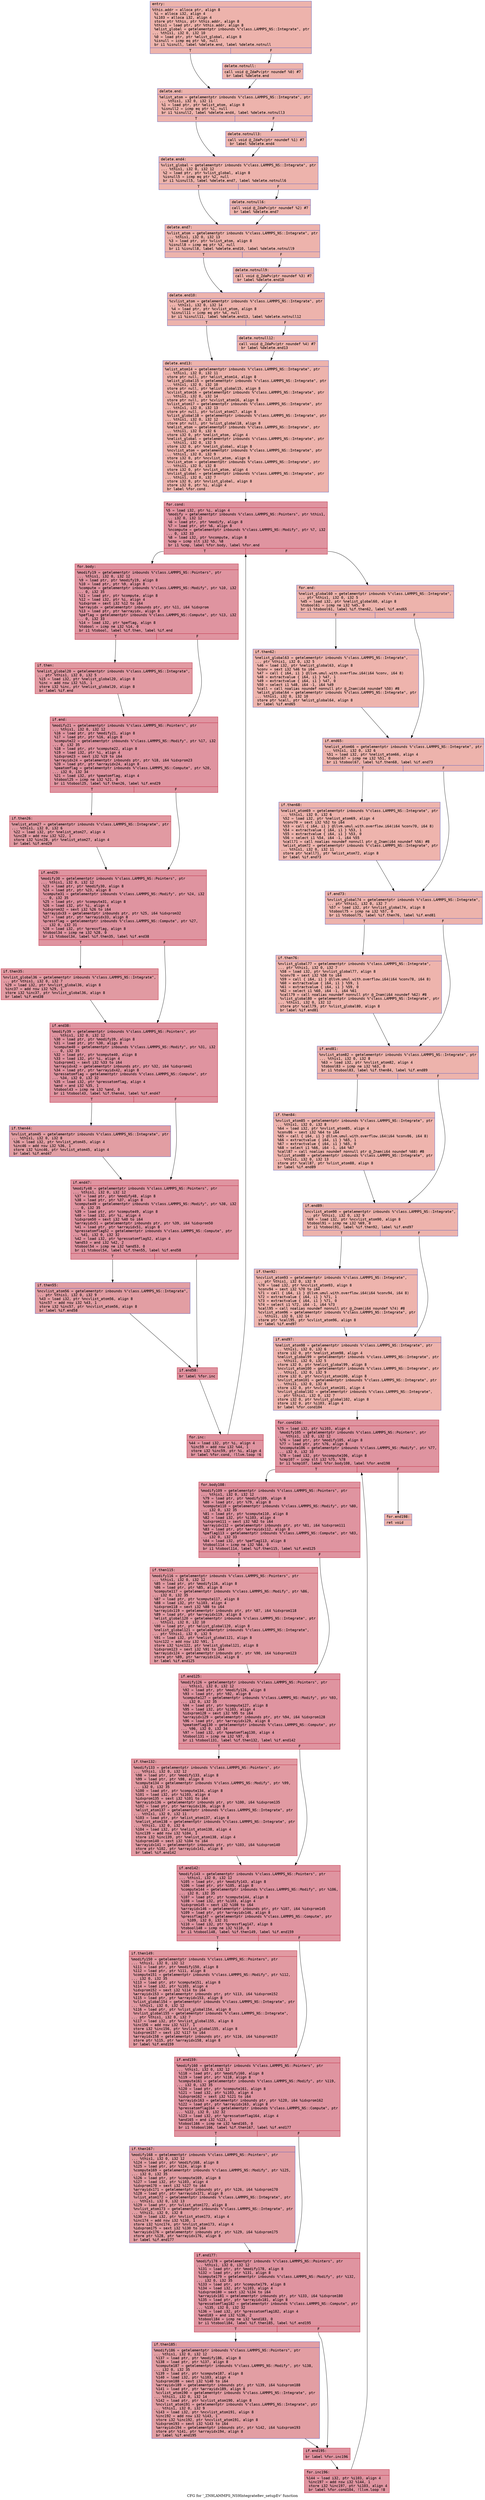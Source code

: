digraph "CFG for '_ZN9LAMMPS_NS9Integrate8ev_setupEv' function" {
	label="CFG for '_ZN9LAMMPS_NS9Integrate8ev_setupEv' function";

	Node0x5579995ed3d0 [shape=record,color="#3d50c3ff", style=filled, fillcolor="#d6524470" fontname="Courier",label="{entry:\l|  %this.addr = alloca ptr, align 8\l  %i = alloca i32, align 4\l  %i103 = alloca i32, align 4\l  store ptr %this, ptr %this.addr, align 8\l  %this1 = load ptr, ptr %this.addr, align 8\l  %elist_global = getelementptr inbounds %\"class.LAMMPS_NS::Integrate\", ptr\l... %this1, i32 0, i32 10\l  %0 = load ptr, ptr %elist_global, align 8\l  %isnull = icmp eq ptr %0, null\l  br i1 %isnull, label %delete.end, label %delete.notnull\l|{<s0>T|<s1>F}}"];
	Node0x5579995ed3d0:s0 -> Node0x5579995ed8a0[tooltip="entry -> delete.end\nProbability 37.50%" ];
	Node0x5579995ed3d0:s1 -> Node0x5579995ed920[tooltip="entry -> delete.notnull\nProbability 62.50%" ];
	Node0x5579995ed920 [shape=record,color="#3d50c3ff", style=filled, fillcolor="#d8564670" fontname="Courier",label="{delete.notnull:\l|  call void @_ZdaPv(ptr noundef %0) #7\l  br label %delete.end\l}"];
	Node0x5579995ed920 -> Node0x5579995ed8a0[tooltip="delete.notnull -> delete.end\nProbability 100.00%" ];
	Node0x5579995ed8a0 [shape=record,color="#3d50c3ff", style=filled, fillcolor="#d6524470" fontname="Courier",label="{delete.end:\l|  %elist_atom = getelementptr inbounds %\"class.LAMMPS_NS::Integrate\", ptr\l... %this1, i32 0, i32 11\l  %1 = load ptr, ptr %elist_atom, align 8\l  %isnull2 = icmp eq ptr %1, null\l  br i1 %isnull2, label %delete.end4, label %delete.notnull3\l|{<s0>T|<s1>F}}"];
	Node0x5579995ed8a0:s0 -> Node0x5579995eddf0[tooltip="delete.end -> delete.end4\nProbability 37.50%" ];
	Node0x5579995ed8a0:s1 -> Node0x5579995ed2d0[tooltip="delete.end -> delete.notnull3\nProbability 62.50%" ];
	Node0x5579995ed2d0 [shape=record,color="#3d50c3ff", style=filled, fillcolor="#d8564670" fontname="Courier",label="{delete.notnull3:\l|  call void @_ZdaPv(ptr noundef %1) #7\l  br label %delete.end4\l}"];
	Node0x5579995ed2d0 -> Node0x5579995eddf0[tooltip="delete.notnull3 -> delete.end4\nProbability 100.00%" ];
	Node0x5579995eddf0 [shape=record,color="#3d50c3ff", style=filled, fillcolor="#d6524470" fontname="Courier",label="{delete.end4:\l|  %vlist_global = getelementptr inbounds %\"class.LAMMPS_NS::Integrate\", ptr\l... %this1, i32 0, i32 12\l  %2 = load ptr, ptr %vlist_global, align 8\l  %isnull5 = icmp eq ptr %2, null\l  br i1 %isnull5, label %delete.end7, label %delete.notnull6\l|{<s0>T|<s1>F}}"];
	Node0x5579995eddf0:s0 -> Node0x5579995ee430[tooltip="delete.end4 -> delete.end7\nProbability 37.50%" ];
	Node0x5579995eddf0:s1 -> Node0x5579995ee480[tooltip="delete.end4 -> delete.notnull6\nProbability 62.50%" ];
	Node0x5579995ee480 [shape=record,color="#3d50c3ff", style=filled, fillcolor="#d8564670" fontname="Courier",label="{delete.notnull6:\l|  call void @_ZdaPv(ptr noundef %2) #7\l  br label %delete.end7\l}"];
	Node0x5579995ee480 -> Node0x5579995ee430[tooltip="delete.notnull6 -> delete.end7\nProbability 100.00%" ];
	Node0x5579995ee430 [shape=record,color="#3d50c3ff", style=filled, fillcolor="#d6524470" fontname="Courier",label="{delete.end7:\l|  %vlist_atom = getelementptr inbounds %\"class.LAMMPS_NS::Integrate\", ptr\l... %this1, i32 0, i32 13\l  %3 = load ptr, ptr %vlist_atom, align 8\l  %isnull8 = icmp eq ptr %3, null\l  br i1 %isnull8, label %delete.end10, label %delete.notnull9\l|{<s0>T|<s1>F}}"];
	Node0x5579995ee430:s0 -> Node0x5579995ee950[tooltip="delete.end7 -> delete.end10\nProbability 37.50%" ];
	Node0x5579995ee430:s1 -> Node0x5579995ee9d0[tooltip="delete.end7 -> delete.notnull9\nProbability 62.50%" ];
	Node0x5579995ee9d0 [shape=record,color="#3d50c3ff", style=filled, fillcolor="#d8564670" fontname="Courier",label="{delete.notnull9:\l|  call void @_ZdaPv(ptr noundef %3) #7\l  br label %delete.end10\l}"];
	Node0x5579995ee9d0 -> Node0x5579995ee950[tooltip="delete.notnull9 -> delete.end10\nProbability 100.00%" ];
	Node0x5579995ee950 [shape=record,color="#3d50c3ff", style=filled, fillcolor="#d6524470" fontname="Courier",label="{delete.end10:\l|  %cvlist_atom = getelementptr inbounds %\"class.LAMMPS_NS::Integrate\", ptr\l... %this1, i32 0, i32 14\l  %4 = load ptr, ptr %cvlist_atom, align 8\l  %isnull11 = icmp eq ptr %4, null\l  br i1 %isnull11, label %delete.end13, label %delete.notnull12\l|{<s0>T|<s1>F}}"];
	Node0x5579995ee950:s0 -> Node0x5579995eeed0[tooltip="delete.end10 -> delete.end13\nProbability 37.50%" ];
	Node0x5579995ee950:s1 -> Node0x5579995ef2a0[tooltip="delete.end10 -> delete.notnull12\nProbability 62.50%" ];
	Node0x5579995ef2a0 [shape=record,color="#3d50c3ff", style=filled, fillcolor="#d8564670" fontname="Courier",label="{delete.notnull12:\l|  call void @_ZdaPv(ptr noundef %4) #7\l  br label %delete.end13\l}"];
	Node0x5579995ef2a0 -> Node0x5579995eeed0[tooltip="delete.notnull12 -> delete.end13\nProbability 100.00%" ];
	Node0x5579995eeed0 [shape=record,color="#3d50c3ff", style=filled, fillcolor="#d6524470" fontname="Courier",label="{delete.end13:\l|  %elist_atom14 = getelementptr inbounds %\"class.LAMMPS_NS::Integrate\", ptr\l... %this1, i32 0, i32 11\l  store ptr null, ptr %elist_atom14, align 8\l  %elist_global15 = getelementptr inbounds %\"class.LAMMPS_NS::Integrate\", ptr\l... %this1, i32 0, i32 10\l  store ptr null, ptr %elist_global15, align 8\l  %cvlist_atom16 = getelementptr inbounds %\"class.LAMMPS_NS::Integrate\", ptr\l... %this1, i32 0, i32 14\l  store ptr null, ptr %cvlist_atom16, align 8\l  %vlist_atom17 = getelementptr inbounds %\"class.LAMMPS_NS::Integrate\", ptr\l... %this1, i32 0, i32 13\l  store ptr null, ptr %vlist_atom17, align 8\l  %vlist_global18 = getelementptr inbounds %\"class.LAMMPS_NS::Integrate\", ptr\l... %this1, i32 0, i32 12\l  store ptr null, ptr %vlist_global18, align 8\l  %nelist_atom = getelementptr inbounds %\"class.LAMMPS_NS::Integrate\", ptr\l... %this1, i32 0, i32 6\l  store i32 0, ptr %nelist_atom, align 4\l  %nelist_global = getelementptr inbounds %\"class.LAMMPS_NS::Integrate\", ptr\l... %this1, i32 0, i32 5\l  store i32 0, ptr %nelist_global, align 8\l  %ncvlist_atom = getelementptr inbounds %\"class.LAMMPS_NS::Integrate\", ptr\l... %this1, i32 0, i32 9\l  store i32 0, ptr %ncvlist_atom, align 8\l  %nvlist_atom = getelementptr inbounds %\"class.LAMMPS_NS::Integrate\", ptr\l... %this1, i32 0, i32 8\l  store i32 0, ptr %nvlist_atom, align 4\l  %nvlist_global = getelementptr inbounds %\"class.LAMMPS_NS::Integrate\", ptr\l... %this1, i32 0, i32 7\l  store i32 0, ptr %nvlist_global, align 8\l  store i32 0, ptr %i, align 4\l  br label %for.cond\l}"];
	Node0x5579995eeed0 -> Node0x5579995f0560[tooltip="delete.end13 -> for.cond\nProbability 100.00%" ];
	Node0x5579995f0560 [shape=record,color="#b70d28ff", style=filled, fillcolor="#b70d2870" fontname="Courier",label="{for.cond:\l|  %5 = load i32, ptr %i, align 4\l  %modify = getelementptr inbounds %\"class.LAMMPS_NS::Pointers\", ptr %this1,\l... i32 0, i32 12\l  %6 = load ptr, ptr %modify, align 8\l  %7 = load ptr, ptr %6, align 8\l  %ncompute = getelementptr inbounds %\"class.LAMMPS_NS::Modify\", ptr %7, i32\l... 0, i32 33\l  %8 = load i32, ptr %ncompute, align 8\l  %cmp = icmp slt i32 %5, %8\l  br i1 %cmp, label %for.body, label %for.end\l|{<s0>T|<s1>F}}"];
	Node0x5579995f0560:s0 -> Node0x5579995f0ae0[tooltip="for.cond -> for.body\nProbability 96.88%" ];
	Node0x5579995f0560:s1 -> Node0x5579995f0b60[tooltip="for.cond -> for.end\nProbability 3.12%" ];
	Node0x5579995f0ae0 [shape=record,color="#b70d28ff", style=filled, fillcolor="#b70d2870" fontname="Courier",label="{for.body:\l|  %modify19 = getelementptr inbounds %\"class.LAMMPS_NS::Pointers\", ptr\l... %this1, i32 0, i32 12\l  %9 = load ptr, ptr %modify19, align 8\l  %10 = load ptr, ptr %9, align 8\l  %compute = getelementptr inbounds %\"class.LAMMPS_NS::Modify\", ptr %10, i32\l... 0, i32 35\l  %11 = load ptr, ptr %compute, align 8\l  %12 = load i32, ptr %i, align 4\l  %idxprom = sext i32 %12 to i64\l  %arrayidx = getelementptr inbounds ptr, ptr %11, i64 %idxprom\l  %13 = load ptr, ptr %arrayidx, align 8\l  %peflag = getelementptr inbounds %\"class.LAMMPS_NS::Compute\", ptr %13, i32\l... 0, i32 33\l  %14 = load i32, ptr %peflag, align 8\l  %tobool = icmp ne i32 %14, 0\l  br i1 %tobool, label %if.then, label %if.end\l|{<s0>T|<s1>F}}"];
	Node0x5579995f0ae0:s0 -> Node0x5579995e8540[tooltip="for.body -> if.then\nProbability 62.50%" ];
	Node0x5579995f0ae0:s1 -> Node0x5579995e8bd0[tooltip="for.body -> if.end\nProbability 37.50%" ];
	Node0x5579995e8540 [shape=record,color="#b70d28ff", style=filled, fillcolor="#bb1b2c70" fontname="Courier",label="{if.then:\l|  %nelist_global20 = getelementptr inbounds %\"class.LAMMPS_NS::Integrate\",\l... ptr %this1, i32 0, i32 5\l  %15 = load i32, ptr %nelist_global20, align 8\l  %inc = add nsw i32 %15, 1\l  store i32 %inc, ptr %nelist_global20, align 8\l  br label %if.end\l}"];
	Node0x5579995e8540 -> Node0x5579995e8bd0[tooltip="if.then -> if.end\nProbability 100.00%" ];
	Node0x5579995e8bd0 [shape=record,color="#b70d28ff", style=filled, fillcolor="#b70d2870" fontname="Courier",label="{if.end:\l|  %modify21 = getelementptr inbounds %\"class.LAMMPS_NS::Pointers\", ptr\l... %this1, i32 0, i32 12\l  %16 = load ptr, ptr %modify21, align 8\l  %17 = load ptr, ptr %16, align 8\l  %compute22 = getelementptr inbounds %\"class.LAMMPS_NS::Modify\", ptr %17, i32\l... 0, i32 35\l  %18 = load ptr, ptr %compute22, align 8\l  %19 = load i32, ptr %i, align 4\l  %idxprom23 = sext i32 %19 to i64\l  %arrayidx24 = getelementptr inbounds ptr, ptr %18, i64 %idxprom23\l  %20 = load ptr, ptr %arrayidx24, align 8\l  %peatomflag = getelementptr inbounds %\"class.LAMMPS_NS::Compute\", ptr %20,\l... i32 0, i32 34\l  %21 = load i32, ptr %peatomflag, align 4\l  %tobool25 = icmp ne i32 %21, 0\l  br i1 %tobool25, label %if.then26, label %if.end29\l|{<s0>T|<s1>F}}"];
	Node0x5579995e8bd0:s0 -> Node0x5579995f3770[tooltip="if.end -> if.then26\nProbability 62.50%" ];
	Node0x5579995e8bd0:s1 -> Node0x5579995f37f0[tooltip="if.end -> if.end29\nProbability 37.50%" ];
	Node0x5579995f3770 [shape=record,color="#b70d28ff", style=filled, fillcolor="#bb1b2c70" fontname="Courier",label="{if.then26:\l|  %nelist_atom27 = getelementptr inbounds %\"class.LAMMPS_NS::Integrate\", ptr\l... %this1, i32 0, i32 6\l  %22 = load i32, ptr %nelist_atom27, align 4\l  %inc28 = add nsw i32 %22, 1\l  store i32 %inc28, ptr %nelist_atom27, align 4\l  br label %if.end29\l}"];
	Node0x5579995f3770 -> Node0x5579995f37f0[tooltip="if.then26 -> if.end29\nProbability 100.00%" ];
	Node0x5579995f37f0 [shape=record,color="#b70d28ff", style=filled, fillcolor="#b70d2870" fontname="Courier",label="{if.end29:\l|  %modify30 = getelementptr inbounds %\"class.LAMMPS_NS::Pointers\", ptr\l... %this1, i32 0, i32 12\l  %23 = load ptr, ptr %modify30, align 8\l  %24 = load ptr, ptr %23, align 8\l  %compute31 = getelementptr inbounds %\"class.LAMMPS_NS::Modify\", ptr %24, i32\l... 0, i32 35\l  %25 = load ptr, ptr %compute31, align 8\l  %26 = load i32, ptr %i, align 4\l  %idxprom32 = sext i32 %26 to i64\l  %arrayidx33 = getelementptr inbounds ptr, ptr %25, i64 %idxprom32\l  %27 = load ptr, ptr %arrayidx33, align 8\l  %pressflag = getelementptr inbounds %\"class.LAMMPS_NS::Compute\", ptr %27,\l... i32 0, i32 31\l  %28 = load i32, ptr %pressflag, align 8\l  %tobool34 = icmp ne i32 %28, 0\l  br i1 %tobool34, label %if.then35, label %if.end38\l|{<s0>T|<s1>F}}"];
	Node0x5579995f37f0:s0 -> Node0x5579995f4460[tooltip="if.end29 -> if.then35\nProbability 62.50%" ];
	Node0x5579995f37f0:s1 -> Node0x5579995f44e0[tooltip="if.end29 -> if.end38\nProbability 37.50%" ];
	Node0x5579995f4460 [shape=record,color="#b70d28ff", style=filled, fillcolor="#bb1b2c70" fontname="Courier",label="{if.then35:\l|  %nvlist_global36 = getelementptr inbounds %\"class.LAMMPS_NS::Integrate\",\l... ptr %this1, i32 0, i32 7\l  %29 = load i32, ptr %nvlist_global36, align 8\l  %inc37 = add nsw i32 %29, 1\l  store i32 %inc37, ptr %nvlist_global36, align 8\l  br label %if.end38\l}"];
	Node0x5579995f4460 -> Node0x5579995f44e0[tooltip="if.then35 -> if.end38\nProbability 100.00%" ];
	Node0x5579995f44e0 [shape=record,color="#b70d28ff", style=filled, fillcolor="#b70d2870" fontname="Courier",label="{if.end38:\l|  %modify39 = getelementptr inbounds %\"class.LAMMPS_NS::Pointers\", ptr\l... %this1, i32 0, i32 12\l  %30 = load ptr, ptr %modify39, align 8\l  %31 = load ptr, ptr %30, align 8\l  %compute40 = getelementptr inbounds %\"class.LAMMPS_NS::Modify\", ptr %31, i32\l... 0, i32 35\l  %32 = load ptr, ptr %compute40, align 8\l  %33 = load i32, ptr %i, align 4\l  %idxprom41 = sext i32 %33 to i64\l  %arrayidx42 = getelementptr inbounds ptr, ptr %32, i64 %idxprom41\l  %34 = load ptr, ptr %arrayidx42, align 8\l  %pressatomflag = getelementptr inbounds %\"class.LAMMPS_NS::Compute\", ptr\l... %34, i32 0, i32 32\l  %35 = load i32, ptr %pressatomflag, align 4\l  %and = and i32 %35, 1\l  %tobool43 = icmp ne i32 %and, 0\l  br i1 %tobool43, label %if.then44, label %if.end47\l|{<s0>T|<s1>F}}"];
	Node0x5579995f44e0:s0 -> Node0x5579995f5220[tooltip="if.end38 -> if.then44\nProbability 50.00%" ];
	Node0x5579995f44e0:s1 -> Node0x5579995f52a0[tooltip="if.end38 -> if.end47\nProbability 50.00%" ];
	Node0x5579995f5220 [shape=record,color="#3d50c3ff", style=filled, fillcolor="#be242e70" fontname="Courier",label="{if.then44:\l|  %nvlist_atom45 = getelementptr inbounds %\"class.LAMMPS_NS::Integrate\", ptr\l... %this1, i32 0, i32 8\l  %36 = load i32, ptr %nvlist_atom45, align 4\l  %inc46 = add nsw i32 %36, 1\l  store i32 %inc46, ptr %nvlist_atom45, align 4\l  br label %if.end47\l}"];
	Node0x5579995f5220 -> Node0x5579995f52a0[tooltip="if.then44 -> if.end47\nProbability 100.00%" ];
	Node0x5579995f52a0 [shape=record,color="#b70d28ff", style=filled, fillcolor="#b70d2870" fontname="Courier",label="{if.end47:\l|  %modify48 = getelementptr inbounds %\"class.LAMMPS_NS::Pointers\", ptr\l... %this1, i32 0, i32 12\l  %37 = load ptr, ptr %modify48, align 8\l  %38 = load ptr, ptr %37, align 8\l  %compute49 = getelementptr inbounds %\"class.LAMMPS_NS::Modify\", ptr %38, i32\l... 0, i32 35\l  %39 = load ptr, ptr %compute49, align 8\l  %40 = load i32, ptr %i, align 4\l  %idxprom50 = sext i32 %40 to i64\l  %arrayidx51 = getelementptr inbounds ptr, ptr %39, i64 %idxprom50\l  %41 = load ptr, ptr %arrayidx51, align 8\l  %pressatomflag52 = getelementptr inbounds %\"class.LAMMPS_NS::Compute\", ptr\l... %41, i32 0, i32 32\l  %42 = load i32, ptr %pressatomflag52, align 4\l  %and53 = and i32 %42, 2\l  %tobool54 = icmp ne i32 %and53, 0\l  br i1 %tobool54, label %if.then55, label %if.end58\l|{<s0>T|<s1>F}}"];
	Node0x5579995f52a0:s0 -> Node0x5579995f5fb0[tooltip="if.end47 -> if.then55\nProbability 50.00%" ];
	Node0x5579995f52a0:s1 -> Node0x5579995f6030[tooltip="if.end47 -> if.end58\nProbability 50.00%" ];
	Node0x5579995f5fb0 [shape=record,color="#3d50c3ff", style=filled, fillcolor="#be242e70" fontname="Courier",label="{if.then55:\l|  %ncvlist_atom56 = getelementptr inbounds %\"class.LAMMPS_NS::Integrate\",\l... ptr %this1, i32 0, i32 9\l  %43 = load i32, ptr %ncvlist_atom56, align 8\l  %inc57 = add nsw i32 %43, 1\l  store i32 %inc57, ptr %ncvlist_atom56, align 8\l  br label %if.end58\l}"];
	Node0x5579995f5fb0 -> Node0x5579995f6030[tooltip="if.then55 -> if.end58\nProbability 100.00%" ];
	Node0x5579995f6030 [shape=record,color="#b70d28ff", style=filled, fillcolor="#b70d2870" fontname="Courier",label="{if.end58:\l|  br label %for.inc\l}"];
	Node0x5579995f6030 -> Node0x5579995f6490[tooltip="if.end58 -> for.inc\nProbability 100.00%" ];
	Node0x5579995f6490 [shape=record,color="#b70d28ff", style=filled, fillcolor="#b70d2870" fontname="Courier",label="{for.inc:\l|  %44 = load i32, ptr %i, align 4\l  %inc59 = add nsw i32 %44, 1\l  store i32 %inc59, ptr %i, align 4\l  br label %for.cond, !llvm.loop !6\l}"];
	Node0x5579995f6490 -> Node0x5579995f0560[tooltip="for.inc -> for.cond\nProbability 100.00%" ];
	Node0x5579995f0b60 [shape=record,color="#3d50c3ff", style=filled, fillcolor="#d6524470" fontname="Courier",label="{for.end:\l|  %nelist_global60 = getelementptr inbounds %\"class.LAMMPS_NS::Integrate\",\l... ptr %this1, i32 0, i32 5\l  %45 = load i32, ptr %nelist_global60, align 8\l  %tobool61 = icmp ne i32 %45, 0\l  br i1 %tobool61, label %if.then62, label %if.end65\l|{<s0>T|<s1>F}}"];
	Node0x5579995f0b60:s0 -> Node0x5579995e86f0[tooltip="for.end -> if.then62\nProbability 62.50%" ];
	Node0x5579995f0b60:s1 -> Node0x5579995e8770[tooltip="for.end -> if.end65\nProbability 37.50%" ];
	Node0x5579995e86f0 [shape=record,color="#3d50c3ff", style=filled, fillcolor="#d8564670" fontname="Courier",label="{if.then62:\l|  %nelist_global63 = getelementptr inbounds %\"class.LAMMPS_NS::Integrate\",\l... ptr %this1, i32 0, i32 5\l  %46 = load i32, ptr %nelist_global63, align 8\l  %conv = sext i32 %46 to i64\l  %47 = call \{ i64, i1 \} @llvm.umul.with.overflow.i64(i64 %conv, i64 8)\l  %48 = extractvalue \{ i64, i1 \} %47, 1\l  %49 = extractvalue \{ i64, i1 \} %47, 0\l  %50 = select i1 %48, i64 -1, i64 %49\l  %call = call noalias noundef nonnull ptr @_Znam(i64 noundef %50) #8\l  %elist_global64 = getelementptr inbounds %\"class.LAMMPS_NS::Integrate\", ptr\l... %this1, i32 0, i32 10\l  store ptr %call, ptr %elist_global64, align 8\l  br label %if.end65\l}"];
	Node0x5579995e86f0 -> Node0x5579995e8770[tooltip="if.then62 -> if.end65\nProbability 100.00%" ];
	Node0x5579995e8770 [shape=record,color="#3d50c3ff", style=filled, fillcolor="#d6524470" fontname="Courier",label="{if.end65:\l|  %nelist_atom66 = getelementptr inbounds %\"class.LAMMPS_NS::Integrate\", ptr\l... %this1, i32 0, i32 6\l  %51 = load i32, ptr %nelist_atom66, align 4\l  %tobool67 = icmp ne i32 %51, 0\l  br i1 %tobool67, label %if.then68, label %if.end73\l|{<s0>T|<s1>F}}"];
	Node0x5579995e8770:s0 -> Node0x5579995f9140[tooltip="if.end65 -> if.then68\nProbability 62.50%" ];
	Node0x5579995e8770:s1 -> Node0x5579995f91c0[tooltip="if.end65 -> if.end73\nProbability 37.50%" ];
	Node0x5579995f9140 [shape=record,color="#3d50c3ff", style=filled, fillcolor="#d8564670" fontname="Courier",label="{if.then68:\l|  %nelist_atom69 = getelementptr inbounds %\"class.LAMMPS_NS::Integrate\", ptr\l... %this1, i32 0, i32 6\l  %52 = load i32, ptr %nelist_atom69, align 4\l  %conv70 = sext i32 %52 to i64\l  %53 = call \{ i64, i1 \} @llvm.umul.with.overflow.i64(i64 %conv70, i64 8)\l  %54 = extractvalue \{ i64, i1 \} %53, 1\l  %55 = extractvalue \{ i64, i1 \} %53, 0\l  %56 = select i1 %54, i64 -1, i64 %55\l  %call71 = call noalias noundef nonnull ptr @_Znam(i64 noundef %56) #8\l  %elist_atom72 = getelementptr inbounds %\"class.LAMMPS_NS::Integrate\", ptr\l... %this1, i32 0, i32 11\l  store ptr %call71, ptr %elist_atom72, align 8\l  br label %if.end73\l}"];
	Node0x5579995f9140 -> Node0x5579995f91c0[tooltip="if.then68 -> if.end73\nProbability 100.00%" ];
	Node0x5579995f91c0 [shape=record,color="#3d50c3ff", style=filled, fillcolor="#d6524470" fontname="Courier",label="{if.end73:\l|  %nvlist_global74 = getelementptr inbounds %\"class.LAMMPS_NS::Integrate\",\l... ptr %this1, i32 0, i32 7\l  %57 = load i32, ptr %nvlist_global74, align 8\l  %tobool75 = icmp ne i32 %57, 0\l  br i1 %tobool75, label %if.then76, label %if.end81\l|{<s0>T|<s1>F}}"];
	Node0x5579995f91c0:s0 -> Node0x5579995f9d90[tooltip="if.end73 -> if.then76\nProbability 62.50%" ];
	Node0x5579995f91c0:s1 -> Node0x5579995f9e10[tooltip="if.end73 -> if.end81\nProbability 37.50%" ];
	Node0x5579995f9d90 [shape=record,color="#3d50c3ff", style=filled, fillcolor="#d8564670" fontname="Courier",label="{if.then76:\l|  %nvlist_global77 = getelementptr inbounds %\"class.LAMMPS_NS::Integrate\",\l... ptr %this1, i32 0, i32 7\l  %58 = load i32, ptr %nvlist_global77, align 8\l  %conv78 = sext i32 %58 to i64\l  %59 = call \{ i64, i1 \} @llvm.umul.with.overflow.i64(i64 %conv78, i64 8)\l  %60 = extractvalue \{ i64, i1 \} %59, 1\l  %61 = extractvalue \{ i64, i1 \} %59, 0\l  %62 = select i1 %60, i64 -1, i64 %61\l  %call79 = call noalias noundef nonnull ptr @_Znam(i64 noundef %62) #8\l  %vlist_global80 = getelementptr inbounds %\"class.LAMMPS_NS::Integrate\", ptr\l... %this1, i32 0, i32 12\l  store ptr %call79, ptr %vlist_global80, align 8\l  br label %if.end81\l}"];
	Node0x5579995f9d90 -> Node0x5579995f9e10[tooltip="if.then76 -> if.end81\nProbability 100.00%" ];
	Node0x5579995f9e10 [shape=record,color="#3d50c3ff", style=filled, fillcolor="#d6524470" fontname="Courier",label="{if.end81:\l|  %nvlist_atom82 = getelementptr inbounds %\"class.LAMMPS_NS::Integrate\", ptr\l... %this1, i32 0, i32 8\l  %63 = load i32, ptr %nvlist_atom82, align 4\l  %tobool83 = icmp ne i32 %63, 0\l  br i1 %tobool83, label %if.then84, label %if.end89\l|{<s0>T|<s1>F}}"];
	Node0x5579995f9e10:s0 -> Node0x5579995fa980[tooltip="if.end81 -> if.then84\nProbability 62.50%" ];
	Node0x5579995f9e10:s1 -> Node0x5579995faa00[tooltip="if.end81 -> if.end89\nProbability 37.50%" ];
	Node0x5579995fa980 [shape=record,color="#3d50c3ff", style=filled, fillcolor="#d8564670" fontname="Courier",label="{if.then84:\l|  %nvlist_atom85 = getelementptr inbounds %\"class.LAMMPS_NS::Integrate\", ptr\l... %this1, i32 0, i32 8\l  %64 = load i32, ptr %nvlist_atom85, align 4\l  %conv86 = sext i32 %64 to i64\l  %65 = call \{ i64, i1 \} @llvm.umul.with.overflow.i64(i64 %conv86, i64 8)\l  %66 = extractvalue \{ i64, i1 \} %65, 1\l  %67 = extractvalue \{ i64, i1 \} %65, 0\l  %68 = select i1 %66, i64 -1, i64 %67\l  %call87 = call noalias noundef nonnull ptr @_Znam(i64 noundef %68) #8\l  %vlist_atom88 = getelementptr inbounds %\"class.LAMMPS_NS::Integrate\", ptr\l... %this1, i32 0, i32 13\l  store ptr %call87, ptr %vlist_atom88, align 8\l  br label %if.end89\l}"];
	Node0x5579995fa980 -> Node0x5579995faa00[tooltip="if.then84 -> if.end89\nProbability 100.00%" ];
	Node0x5579995faa00 [shape=record,color="#3d50c3ff", style=filled, fillcolor="#d6524470" fontname="Courier",label="{if.end89:\l|  %ncvlist_atom90 = getelementptr inbounds %\"class.LAMMPS_NS::Integrate\",\l... ptr %this1, i32 0, i32 9\l  %69 = load i32, ptr %ncvlist_atom90, align 8\l  %tobool91 = icmp ne i32 %69, 0\l  br i1 %tobool91, label %if.then92, label %if.end97\l|{<s0>T|<s1>F}}"];
	Node0x5579995faa00:s0 -> Node0x5579995fb570[tooltip="if.end89 -> if.then92\nProbability 62.50%" ];
	Node0x5579995faa00:s1 -> Node0x5579995fb5f0[tooltip="if.end89 -> if.end97\nProbability 37.50%" ];
	Node0x5579995fb570 [shape=record,color="#3d50c3ff", style=filled, fillcolor="#d8564670" fontname="Courier",label="{if.then92:\l|  %ncvlist_atom93 = getelementptr inbounds %\"class.LAMMPS_NS::Integrate\",\l... ptr %this1, i32 0, i32 9\l  %70 = load i32, ptr %ncvlist_atom93, align 8\l  %conv94 = sext i32 %70 to i64\l  %71 = call \{ i64, i1 \} @llvm.umul.with.overflow.i64(i64 %conv94, i64 8)\l  %72 = extractvalue \{ i64, i1 \} %71, 1\l  %73 = extractvalue \{ i64, i1 \} %71, 0\l  %74 = select i1 %72, i64 -1, i64 %73\l  %call95 = call noalias noundef nonnull ptr @_Znam(i64 noundef %74) #8\l  %cvlist_atom96 = getelementptr inbounds %\"class.LAMMPS_NS::Integrate\", ptr\l... %this1, i32 0, i32 14\l  store ptr %call95, ptr %cvlist_atom96, align 8\l  br label %if.end97\l}"];
	Node0x5579995fb570 -> Node0x5579995fb5f0[tooltip="if.then92 -> if.end97\nProbability 100.00%" ];
	Node0x5579995fb5f0 [shape=record,color="#3d50c3ff", style=filled, fillcolor="#d6524470" fontname="Courier",label="{if.end97:\l|  %nelist_atom98 = getelementptr inbounds %\"class.LAMMPS_NS::Integrate\", ptr\l... %this1, i32 0, i32 6\l  store i32 0, ptr %nelist_atom98, align 4\l  %nelist_global99 = getelementptr inbounds %\"class.LAMMPS_NS::Integrate\", ptr\l... %this1, i32 0, i32 5\l  store i32 0, ptr %nelist_global99, align 8\l  %ncvlist_atom100 = getelementptr inbounds %\"class.LAMMPS_NS::Integrate\", ptr\l... %this1, i32 0, i32 9\l  store i32 0, ptr %ncvlist_atom100, align 8\l  %nvlist_atom101 = getelementptr inbounds %\"class.LAMMPS_NS::Integrate\", ptr\l... %this1, i32 0, i32 8\l  store i32 0, ptr %nvlist_atom101, align 4\l  %nvlist_global102 = getelementptr inbounds %\"class.LAMMPS_NS::Integrate\",\l... ptr %this1, i32 0, i32 7\l  store i32 0, ptr %nvlist_global102, align 8\l  store i32 0, ptr %i103, align 4\l  br label %for.cond104\l}"];
	Node0x5579995fb5f0 -> Node0x5579995fc830[tooltip="if.end97 -> for.cond104\nProbability 100.00%" ];
	Node0x5579995fc830 [shape=record,color="#b70d28ff", style=filled, fillcolor="#b70d2870" fontname="Courier",label="{for.cond104:\l|  %75 = load i32, ptr %i103, align 4\l  %modify105 = getelementptr inbounds %\"class.LAMMPS_NS::Pointers\", ptr\l... %this1, i32 0, i32 12\l  %76 = load ptr, ptr %modify105, align 8\l  %77 = load ptr, ptr %76, align 8\l  %ncompute106 = getelementptr inbounds %\"class.LAMMPS_NS::Modify\", ptr %77,\l... i32 0, i32 33\l  %78 = load i32, ptr %ncompute106, align 8\l  %cmp107 = icmp slt i32 %75, %78\l  br i1 %cmp107, label %for.body108, label %for.end198\l|{<s0>T|<s1>F}}"];
	Node0x5579995fc830:s0 -> Node0x5579995fcd20[tooltip="for.cond104 -> for.body108\nProbability 96.88%" ];
	Node0x5579995fc830:s1 -> Node0x5579995fcda0[tooltip="for.cond104 -> for.end198\nProbability 3.12%" ];
	Node0x5579995fcd20 [shape=record,color="#b70d28ff", style=filled, fillcolor="#b70d2870" fontname="Courier",label="{for.body108:\l|  %modify109 = getelementptr inbounds %\"class.LAMMPS_NS::Pointers\", ptr\l... %this1, i32 0, i32 12\l  %79 = load ptr, ptr %modify109, align 8\l  %80 = load ptr, ptr %79, align 8\l  %compute110 = getelementptr inbounds %\"class.LAMMPS_NS::Modify\", ptr %80,\l... i32 0, i32 35\l  %81 = load ptr, ptr %compute110, align 8\l  %82 = load i32, ptr %i103, align 4\l  %idxprom111 = sext i32 %82 to i64\l  %arrayidx112 = getelementptr inbounds ptr, ptr %81, i64 %idxprom111\l  %83 = load ptr, ptr %arrayidx112, align 8\l  %peflag113 = getelementptr inbounds %\"class.LAMMPS_NS::Compute\", ptr %83,\l... i32 0, i32 33\l  %84 = load i32, ptr %peflag113, align 8\l  %tobool114 = icmp ne i32 %84, 0\l  br i1 %tobool114, label %if.then115, label %if.end125\l|{<s0>T|<s1>F}}"];
	Node0x5579995fcd20:s0 -> Node0x5579995fd6d0[tooltip="for.body108 -> if.then115\nProbability 62.50%" ];
	Node0x5579995fcd20:s1 -> Node0x5579995fd750[tooltip="for.body108 -> if.end125\nProbability 37.50%" ];
	Node0x5579995fd6d0 [shape=record,color="#b70d28ff", style=filled, fillcolor="#bb1b2c70" fontname="Courier",label="{if.then115:\l|  %modify116 = getelementptr inbounds %\"class.LAMMPS_NS::Pointers\", ptr\l... %this1, i32 0, i32 12\l  %85 = load ptr, ptr %modify116, align 8\l  %86 = load ptr, ptr %85, align 8\l  %compute117 = getelementptr inbounds %\"class.LAMMPS_NS::Modify\", ptr %86,\l... i32 0, i32 35\l  %87 = load ptr, ptr %compute117, align 8\l  %88 = load i32, ptr %i103, align 4\l  %idxprom118 = sext i32 %88 to i64\l  %arrayidx119 = getelementptr inbounds ptr, ptr %87, i64 %idxprom118\l  %89 = load ptr, ptr %arrayidx119, align 8\l  %elist_global120 = getelementptr inbounds %\"class.LAMMPS_NS::Integrate\", ptr\l... %this1, i32 0, i32 10\l  %90 = load ptr, ptr %elist_global120, align 8\l  %nelist_global121 = getelementptr inbounds %\"class.LAMMPS_NS::Integrate\",\l... ptr %this1, i32 0, i32 5\l  %91 = load i32, ptr %nelist_global121, align 8\l  %inc122 = add nsw i32 %91, 1\l  store i32 %inc122, ptr %nelist_global121, align 8\l  %idxprom123 = sext i32 %91 to i64\l  %arrayidx124 = getelementptr inbounds ptr, ptr %90, i64 %idxprom123\l  store ptr %89, ptr %arrayidx124, align 8\l  br label %if.end125\l}"];
	Node0x5579995fd6d0 -> Node0x5579995fd750[tooltip="if.then115 -> if.end125\nProbability 100.00%" ];
	Node0x5579995fd750 [shape=record,color="#b70d28ff", style=filled, fillcolor="#b70d2870" fontname="Courier",label="{if.end125:\l|  %modify126 = getelementptr inbounds %\"class.LAMMPS_NS::Pointers\", ptr\l... %this1, i32 0, i32 12\l  %92 = load ptr, ptr %modify126, align 8\l  %93 = load ptr, ptr %92, align 8\l  %compute127 = getelementptr inbounds %\"class.LAMMPS_NS::Modify\", ptr %93,\l... i32 0, i32 35\l  %94 = load ptr, ptr %compute127, align 8\l  %95 = load i32, ptr %i103, align 4\l  %idxprom128 = sext i32 %95 to i64\l  %arrayidx129 = getelementptr inbounds ptr, ptr %94, i64 %idxprom128\l  %96 = load ptr, ptr %arrayidx129, align 8\l  %peatomflag130 = getelementptr inbounds %\"class.LAMMPS_NS::Compute\", ptr\l... %96, i32 0, i32 34\l  %97 = load i32, ptr %peatomflag130, align 4\l  %tobool131 = icmp ne i32 %97, 0\l  br i1 %tobool131, label %if.then132, label %if.end142\l|{<s0>T|<s1>F}}"];
	Node0x5579995fd750:s0 -> Node0x5579995f8580[tooltip="if.end125 -> if.then132\nProbability 62.50%" ];
	Node0x5579995fd750:s1 -> Node0x5579995f8600[tooltip="if.end125 -> if.end142\nProbability 37.50%" ];
	Node0x5579995f8580 [shape=record,color="#b70d28ff", style=filled, fillcolor="#bb1b2c70" fontname="Courier",label="{if.then132:\l|  %modify133 = getelementptr inbounds %\"class.LAMMPS_NS::Pointers\", ptr\l... %this1, i32 0, i32 12\l  %98 = load ptr, ptr %modify133, align 8\l  %99 = load ptr, ptr %98, align 8\l  %compute134 = getelementptr inbounds %\"class.LAMMPS_NS::Modify\", ptr %99,\l... i32 0, i32 35\l  %100 = load ptr, ptr %compute134, align 8\l  %101 = load i32, ptr %i103, align 4\l  %idxprom135 = sext i32 %101 to i64\l  %arrayidx136 = getelementptr inbounds ptr, ptr %100, i64 %idxprom135\l  %102 = load ptr, ptr %arrayidx136, align 8\l  %elist_atom137 = getelementptr inbounds %\"class.LAMMPS_NS::Integrate\", ptr\l... %this1, i32 0, i32 11\l  %103 = load ptr, ptr %elist_atom137, align 8\l  %nelist_atom138 = getelementptr inbounds %\"class.LAMMPS_NS::Integrate\", ptr\l... %this1, i32 0, i32 6\l  %104 = load i32, ptr %nelist_atom138, align 4\l  %inc139 = add nsw i32 %104, 1\l  store i32 %inc139, ptr %nelist_atom138, align 4\l  %idxprom140 = sext i32 %104 to i64\l  %arrayidx141 = getelementptr inbounds ptr, ptr %103, i64 %idxprom140\l  store ptr %102, ptr %arrayidx141, align 8\l  br label %if.end142\l}"];
	Node0x5579995f8580 -> Node0x5579995f8600[tooltip="if.then132 -> if.end142\nProbability 100.00%" ];
	Node0x5579995f8600 [shape=record,color="#b70d28ff", style=filled, fillcolor="#b70d2870" fontname="Courier",label="{if.end142:\l|  %modify143 = getelementptr inbounds %\"class.LAMMPS_NS::Pointers\", ptr\l... %this1, i32 0, i32 12\l  %105 = load ptr, ptr %modify143, align 8\l  %106 = load ptr, ptr %105, align 8\l  %compute144 = getelementptr inbounds %\"class.LAMMPS_NS::Modify\", ptr %106,\l... i32 0, i32 35\l  %107 = load ptr, ptr %compute144, align 8\l  %108 = load i32, ptr %i103, align 4\l  %idxprom145 = sext i32 %108 to i64\l  %arrayidx146 = getelementptr inbounds ptr, ptr %107, i64 %idxprom145\l  %109 = load ptr, ptr %arrayidx146, align 8\l  %pressflag147 = getelementptr inbounds %\"class.LAMMPS_NS::Compute\", ptr\l... %109, i32 0, i32 31\l  %110 = load i32, ptr %pressflag147, align 8\l  %tobool148 = icmp ne i32 %110, 0\l  br i1 %tobool148, label %if.then149, label %if.end159\l|{<s0>T|<s1>F}}"];
	Node0x5579995f8600:s0 -> Node0x557999600b90[tooltip="if.end142 -> if.then149\nProbability 62.50%" ];
	Node0x5579995f8600:s1 -> Node0x557999600c10[tooltip="if.end142 -> if.end159\nProbability 37.50%" ];
	Node0x557999600b90 [shape=record,color="#b70d28ff", style=filled, fillcolor="#bb1b2c70" fontname="Courier",label="{if.then149:\l|  %modify150 = getelementptr inbounds %\"class.LAMMPS_NS::Pointers\", ptr\l... %this1, i32 0, i32 12\l  %111 = load ptr, ptr %modify150, align 8\l  %112 = load ptr, ptr %111, align 8\l  %compute151 = getelementptr inbounds %\"class.LAMMPS_NS::Modify\", ptr %112,\l... i32 0, i32 35\l  %113 = load ptr, ptr %compute151, align 8\l  %114 = load i32, ptr %i103, align 4\l  %idxprom152 = sext i32 %114 to i64\l  %arrayidx153 = getelementptr inbounds ptr, ptr %113, i64 %idxprom152\l  %115 = load ptr, ptr %arrayidx153, align 8\l  %vlist_global154 = getelementptr inbounds %\"class.LAMMPS_NS::Integrate\", ptr\l... %this1, i32 0, i32 12\l  %116 = load ptr, ptr %vlist_global154, align 8\l  %nvlist_global155 = getelementptr inbounds %\"class.LAMMPS_NS::Integrate\",\l... ptr %this1, i32 0, i32 7\l  %117 = load i32, ptr %nvlist_global155, align 8\l  %inc156 = add nsw i32 %117, 1\l  store i32 %inc156, ptr %nvlist_global155, align 8\l  %idxprom157 = sext i32 %117 to i64\l  %arrayidx158 = getelementptr inbounds ptr, ptr %116, i64 %idxprom157\l  store ptr %115, ptr %arrayidx158, align 8\l  br label %if.end159\l}"];
	Node0x557999600b90 -> Node0x557999600c10[tooltip="if.then149 -> if.end159\nProbability 100.00%" ];
	Node0x557999600c10 [shape=record,color="#b70d28ff", style=filled, fillcolor="#b70d2870" fontname="Courier",label="{if.end159:\l|  %modify160 = getelementptr inbounds %\"class.LAMMPS_NS::Pointers\", ptr\l... %this1, i32 0, i32 12\l  %118 = load ptr, ptr %modify160, align 8\l  %119 = load ptr, ptr %118, align 8\l  %compute161 = getelementptr inbounds %\"class.LAMMPS_NS::Modify\", ptr %119,\l... i32 0, i32 35\l  %120 = load ptr, ptr %compute161, align 8\l  %121 = load i32, ptr %i103, align 4\l  %idxprom162 = sext i32 %121 to i64\l  %arrayidx163 = getelementptr inbounds ptr, ptr %120, i64 %idxprom162\l  %122 = load ptr, ptr %arrayidx163, align 8\l  %pressatomflag164 = getelementptr inbounds %\"class.LAMMPS_NS::Compute\", ptr\l... %122, i32 0, i32 32\l  %123 = load i32, ptr %pressatomflag164, align 4\l  %and165 = and i32 %123, 1\l  %tobool166 = icmp ne i32 %and165, 0\l  br i1 %tobool166, label %if.then167, label %if.end177\l|{<s0>T|<s1>F}}"];
	Node0x557999600c10:s0 -> Node0x557999602ee0[tooltip="if.end159 -> if.then167\nProbability 50.00%" ];
	Node0x557999600c10:s1 -> Node0x557999602f30[tooltip="if.end159 -> if.end177\nProbability 50.00%" ];
	Node0x557999602ee0 [shape=record,color="#3d50c3ff", style=filled, fillcolor="#be242e70" fontname="Courier",label="{if.then167:\l|  %modify168 = getelementptr inbounds %\"class.LAMMPS_NS::Pointers\", ptr\l... %this1, i32 0, i32 12\l  %124 = load ptr, ptr %modify168, align 8\l  %125 = load ptr, ptr %124, align 8\l  %compute169 = getelementptr inbounds %\"class.LAMMPS_NS::Modify\", ptr %125,\l... i32 0, i32 35\l  %126 = load ptr, ptr %compute169, align 8\l  %127 = load i32, ptr %i103, align 4\l  %idxprom170 = sext i32 %127 to i64\l  %arrayidx171 = getelementptr inbounds ptr, ptr %126, i64 %idxprom170\l  %128 = load ptr, ptr %arrayidx171, align 8\l  %vlist_atom172 = getelementptr inbounds %\"class.LAMMPS_NS::Integrate\", ptr\l... %this1, i32 0, i32 13\l  %129 = load ptr, ptr %vlist_atom172, align 8\l  %nvlist_atom173 = getelementptr inbounds %\"class.LAMMPS_NS::Integrate\", ptr\l... %this1, i32 0, i32 8\l  %130 = load i32, ptr %nvlist_atom173, align 4\l  %inc174 = add nsw i32 %130, 1\l  store i32 %inc174, ptr %nvlist_atom173, align 4\l  %idxprom175 = sext i32 %130 to i64\l  %arrayidx176 = getelementptr inbounds ptr, ptr %129, i64 %idxprom175\l  store ptr %128, ptr %arrayidx176, align 8\l  br label %if.end177\l}"];
	Node0x557999602ee0 -> Node0x557999602f30[tooltip="if.then167 -> if.end177\nProbability 100.00%" ];
	Node0x557999602f30 [shape=record,color="#b70d28ff", style=filled, fillcolor="#b70d2870" fontname="Courier",label="{if.end177:\l|  %modify178 = getelementptr inbounds %\"class.LAMMPS_NS::Pointers\", ptr\l... %this1, i32 0, i32 12\l  %131 = load ptr, ptr %modify178, align 8\l  %132 = load ptr, ptr %131, align 8\l  %compute179 = getelementptr inbounds %\"class.LAMMPS_NS::Modify\", ptr %132,\l... i32 0, i32 35\l  %133 = load ptr, ptr %compute179, align 8\l  %134 = load i32, ptr %i103, align 4\l  %idxprom180 = sext i32 %134 to i64\l  %arrayidx181 = getelementptr inbounds ptr, ptr %133, i64 %idxprom180\l  %135 = load ptr, ptr %arrayidx181, align 8\l  %pressatomflag182 = getelementptr inbounds %\"class.LAMMPS_NS::Compute\", ptr\l... %135, i32 0, i32 32\l  %136 = load i32, ptr %pressatomflag182, align 4\l  %and183 = and i32 %136, 2\l  %tobool184 = icmp ne i32 %and183, 0\l  br i1 %tobool184, label %if.then185, label %if.end195\l|{<s0>T|<s1>F}}"];
	Node0x557999602f30:s0 -> Node0x5579996045f0[tooltip="if.end177 -> if.then185\nProbability 50.00%" ];
	Node0x557999602f30:s1 -> Node0x557999604640[tooltip="if.end177 -> if.end195\nProbability 50.00%" ];
	Node0x5579996045f0 [shape=record,color="#3d50c3ff", style=filled, fillcolor="#be242e70" fontname="Courier",label="{if.then185:\l|  %modify186 = getelementptr inbounds %\"class.LAMMPS_NS::Pointers\", ptr\l... %this1, i32 0, i32 12\l  %137 = load ptr, ptr %modify186, align 8\l  %138 = load ptr, ptr %137, align 8\l  %compute187 = getelementptr inbounds %\"class.LAMMPS_NS::Modify\", ptr %138,\l... i32 0, i32 35\l  %139 = load ptr, ptr %compute187, align 8\l  %140 = load i32, ptr %i103, align 4\l  %idxprom188 = sext i32 %140 to i64\l  %arrayidx189 = getelementptr inbounds ptr, ptr %139, i64 %idxprom188\l  %141 = load ptr, ptr %arrayidx189, align 8\l  %cvlist_atom190 = getelementptr inbounds %\"class.LAMMPS_NS::Integrate\", ptr\l... %this1, i32 0, i32 14\l  %142 = load ptr, ptr %cvlist_atom190, align 8\l  %ncvlist_atom191 = getelementptr inbounds %\"class.LAMMPS_NS::Integrate\", ptr\l... %this1, i32 0, i32 9\l  %143 = load i32, ptr %ncvlist_atom191, align 8\l  %inc192 = add nsw i32 %143, 1\l  store i32 %inc192, ptr %ncvlist_atom191, align 8\l  %idxprom193 = sext i32 %143 to i64\l  %arrayidx194 = getelementptr inbounds ptr, ptr %142, i64 %idxprom193\l  store ptr %141, ptr %arrayidx194, align 8\l  br label %if.end195\l}"];
	Node0x5579996045f0 -> Node0x557999604640[tooltip="if.then185 -> if.end195\nProbability 100.00%" ];
	Node0x557999604640 [shape=record,color="#b70d28ff", style=filled, fillcolor="#b70d2870" fontname="Courier",label="{if.end195:\l|  br label %for.inc196\l}"];
	Node0x557999604640 -> Node0x5579995f0ce0[tooltip="if.end195 -> for.inc196\nProbability 100.00%" ];
	Node0x5579995f0ce0 [shape=record,color="#b70d28ff", style=filled, fillcolor="#b70d2870" fontname="Courier",label="{for.inc196:\l|  %144 = load i32, ptr %i103, align 4\l  %inc197 = add nsw i32 %144, 1\l  store i32 %inc197, ptr %i103, align 4\l  br label %for.cond104, !llvm.loop !8\l}"];
	Node0x5579995f0ce0 -> Node0x5579995fc830[tooltip="for.inc196 -> for.cond104\nProbability 100.00%" ];
	Node0x5579995fcda0 [shape=record,color="#3d50c3ff", style=filled, fillcolor="#d6524470" fontname="Courier",label="{for.end198:\l|  ret void\l}"];
}
